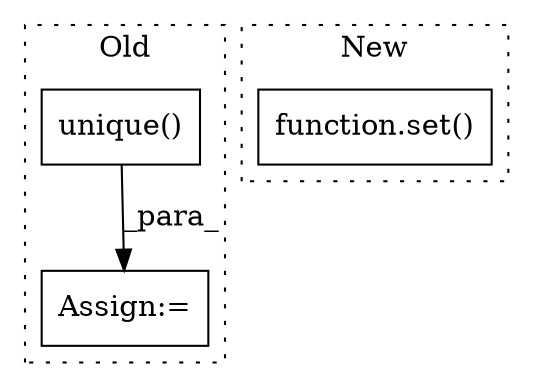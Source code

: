 digraph G {
subgraph cluster0 {
1 [label="unique()" a="75" s="841,860" l="10,1" shape="box"];
3 [label="Assign:=" a="68" s="838" l="3" shape="box"];
label = "Old";
style="dotted";
}
subgraph cluster1 {
2 [label="function.set()" a="75" s="725,737" l="4,1" shape="box"];
label = "New";
style="dotted";
}
1 -> 3 [label="_para_"];
}